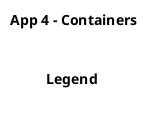 @startuml
set separator none
title App 4 - Containers

top to bottom direction

!include <C4/C4>
!include <C4/C4_Context>


SHOW_LEGEND(true)
@enduml
